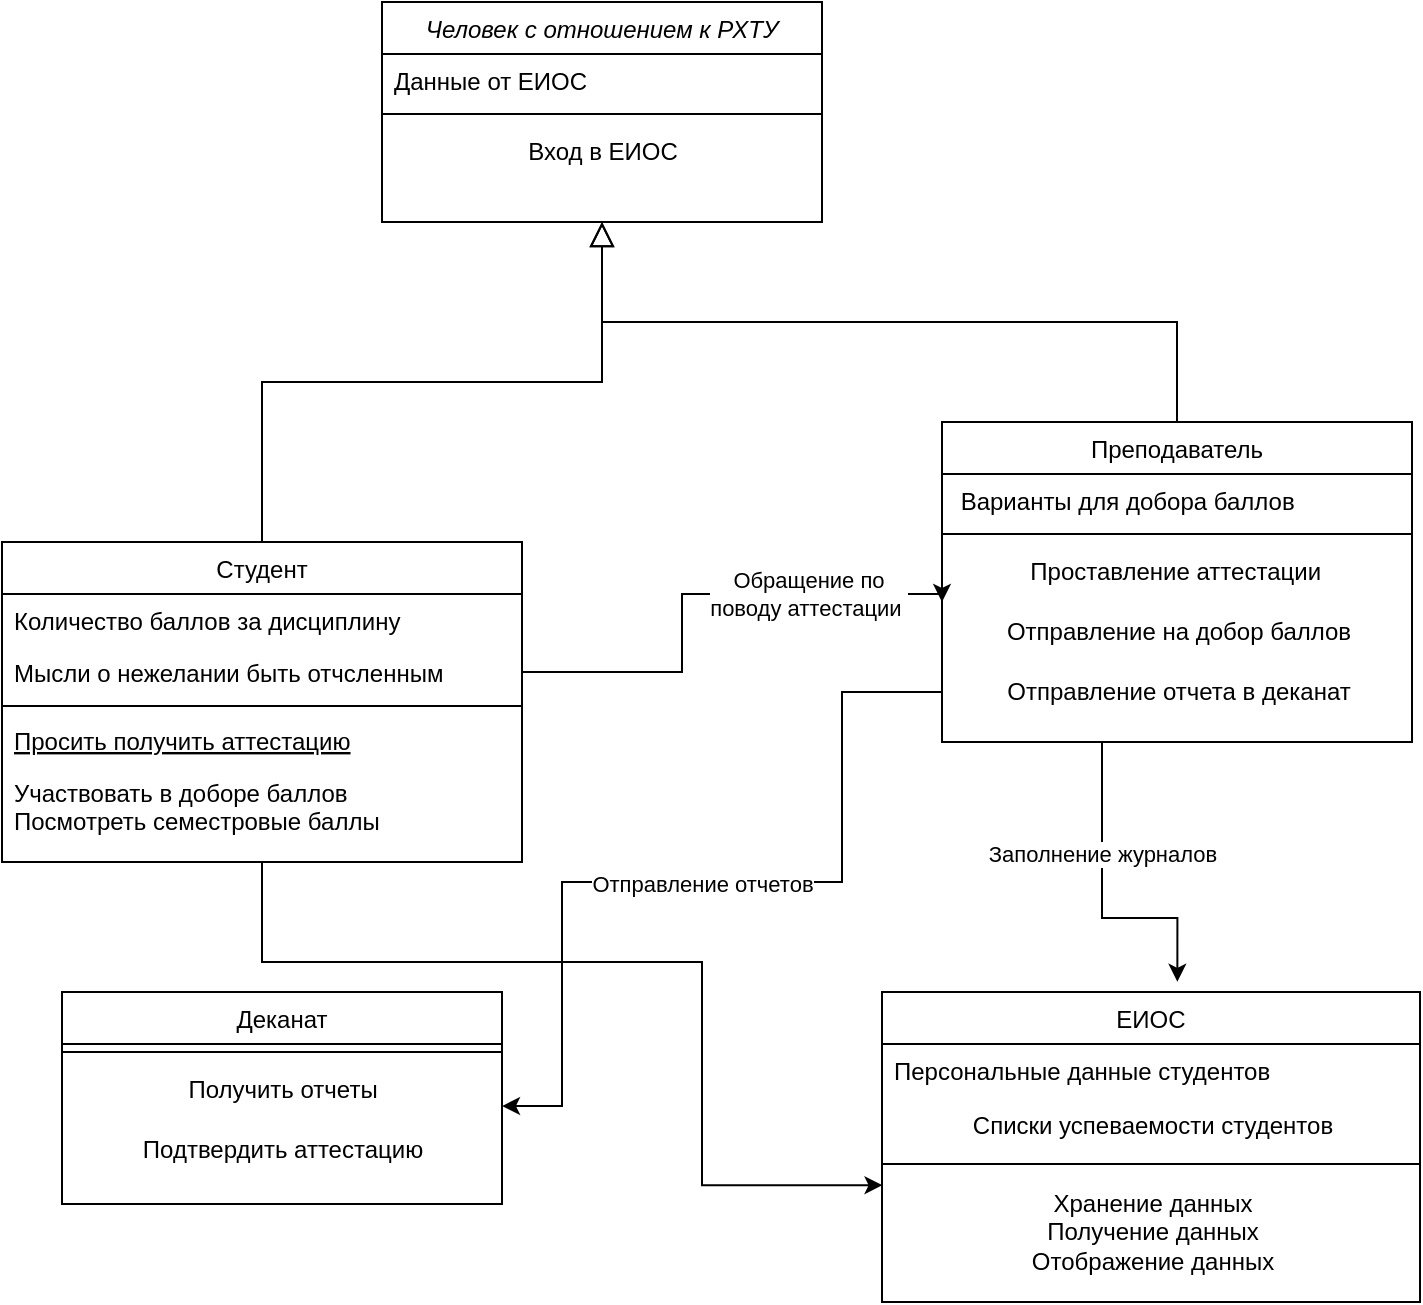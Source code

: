 <mxfile version="20.3.0" type="device"><diagram id="C5RBs43oDa-KdzZeNtuy" name="Page-1"><mxGraphModel dx="1038" dy="641" grid="1" gridSize="10" guides="1" tooltips="1" connect="1" arrows="1" fold="1" page="1" pageScale="1" pageWidth="827" pageHeight="1169" math="0" shadow="0"><root><mxCell id="WIyWlLk6GJQsqaUBKTNV-0"/><mxCell id="WIyWlLk6GJQsqaUBKTNV-1" parent="WIyWlLk6GJQsqaUBKTNV-0"/><mxCell id="zkfFHV4jXpPFQw0GAbJ--0" value="Человек с отношением к РХТУ" style="swimlane;fontStyle=2;align=center;verticalAlign=top;childLayout=stackLayout;horizontal=1;startSize=26;horizontalStack=0;resizeParent=1;resizeLast=0;collapsible=1;marginBottom=0;rounded=0;shadow=0;strokeWidth=1;" parent="WIyWlLk6GJQsqaUBKTNV-1" vertex="1"><mxGeometry x="210" y="90" width="220" height="110" as="geometry"><mxRectangle x="230" y="140" width="160" height="26" as="alternateBounds"/></mxGeometry></mxCell><mxCell id="zkfFHV4jXpPFQw0GAbJ--1" value="Данные от ЕИОС" style="text;align=left;verticalAlign=top;spacingLeft=4;spacingRight=4;overflow=hidden;rotatable=0;points=[[0,0.5],[1,0.5]];portConstraint=eastwest;" parent="zkfFHV4jXpPFQw0GAbJ--0" vertex="1"><mxGeometry y="26" width="220" height="26" as="geometry"/></mxCell><mxCell id="zkfFHV4jXpPFQw0GAbJ--4" value="" style="line;html=1;strokeWidth=1;align=left;verticalAlign=middle;spacingTop=-1;spacingLeft=3;spacingRight=3;rotatable=0;labelPosition=right;points=[];portConstraint=eastwest;" parent="zkfFHV4jXpPFQw0GAbJ--0" vertex="1"><mxGeometry y="52" width="220" height="8" as="geometry"/></mxCell><mxCell id="1W8T0_ccJ2zgEUpdK5Ip-3" value="&lt;div style=&quot;text-align: left;&quot;&gt;Вход в ЕИОС&lt;/div&gt;" style="text;html=1;align=center;verticalAlign=middle;resizable=0;points=[];autosize=1;strokeColor=none;fillColor=none;" parent="zkfFHV4jXpPFQw0GAbJ--0" vertex="1"><mxGeometry y="60" width="220" height="30" as="geometry"/></mxCell><mxCell id="Ug6gJh584nXaEKZXTXtK-0" style="edgeStyle=orthogonalEdgeStyle;rounded=0;orthogonalLoop=1;jettySize=auto;html=1;entryX=0.001;entryY=0.11;entryDx=0;entryDy=0;entryPerimeter=0;" edge="1" parent="WIyWlLk6GJQsqaUBKTNV-1" source="zkfFHV4jXpPFQw0GAbJ--6" target="h7vUzvfcaWZXawj63--O-12"><mxGeometry relative="1" as="geometry"><Array as="points"><mxPoint x="150" y="570"/><mxPoint x="370" y="570"/><mxPoint x="370" y="682"/></Array></mxGeometry></mxCell><mxCell id="zkfFHV4jXpPFQw0GAbJ--6" value="Студент" style="swimlane;fontStyle=0;align=center;verticalAlign=top;childLayout=stackLayout;horizontal=1;startSize=26;horizontalStack=0;resizeParent=1;resizeLast=0;collapsible=1;marginBottom=0;rounded=0;shadow=0;strokeWidth=1;" parent="WIyWlLk6GJQsqaUBKTNV-1" vertex="1"><mxGeometry x="20" y="360" width="260" height="160" as="geometry"><mxRectangle x="130" y="380" width="160" height="26" as="alternateBounds"/></mxGeometry></mxCell><mxCell id="zkfFHV4jXpPFQw0GAbJ--7" value="Количество баллов за дисциплину" style="text;align=left;verticalAlign=top;spacingLeft=4;spacingRight=4;overflow=hidden;rotatable=0;points=[[0,0.5],[1,0.5]];portConstraint=eastwest;" parent="zkfFHV4jXpPFQw0GAbJ--6" vertex="1"><mxGeometry y="26" width="260" height="26" as="geometry"/></mxCell><mxCell id="zkfFHV4jXpPFQw0GAbJ--8" value="Мысли о нежелании быть отчсленным" style="text;align=left;verticalAlign=top;spacingLeft=4;spacingRight=4;overflow=hidden;rotatable=0;points=[[0,0.5],[1,0.5]];portConstraint=eastwest;rounded=0;shadow=0;html=0;" parent="zkfFHV4jXpPFQw0GAbJ--6" vertex="1"><mxGeometry y="52" width="260" height="26" as="geometry"/></mxCell><mxCell id="zkfFHV4jXpPFQw0GAbJ--9" value="" style="line;html=1;strokeWidth=1;align=left;verticalAlign=middle;spacingTop=-1;spacingLeft=3;spacingRight=3;rotatable=0;labelPosition=right;points=[];portConstraint=eastwest;" parent="zkfFHV4jXpPFQw0GAbJ--6" vertex="1"><mxGeometry y="78" width="260" height="8" as="geometry"/></mxCell><mxCell id="zkfFHV4jXpPFQw0GAbJ--10" value="Просить получить аттестацию" style="text;align=left;verticalAlign=top;spacingLeft=4;spacingRight=4;overflow=hidden;rotatable=0;points=[[0,0.5],[1,0.5]];portConstraint=eastwest;fontStyle=4" parent="zkfFHV4jXpPFQw0GAbJ--6" vertex="1"><mxGeometry y="86" width="260" height="26" as="geometry"/></mxCell><mxCell id="zkfFHV4jXpPFQw0GAbJ--11" value="Участвовать в доборе баллов&#10;Посмотреть семестровые баллы" style="text;align=left;verticalAlign=top;spacingLeft=4;spacingRight=4;overflow=hidden;rotatable=0;points=[[0,0.5],[1,0.5]];portConstraint=eastwest;" parent="zkfFHV4jXpPFQw0GAbJ--6" vertex="1"><mxGeometry y="112" width="260" height="38" as="geometry"/></mxCell><mxCell id="zkfFHV4jXpPFQw0GAbJ--12" value="" style="endArrow=block;endSize=10;endFill=0;shadow=0;strokeWidth=1;rounded=0;edgeStyle=elbowEdgeStyle;elbow=vertical;" parent="WIyWlLk6GJQsqaUBKTNV-1" source="zkfFHV4jXpPFQw0GAbJ--6" target="zkfFHV4jXpPFQw0GAbJ--0" edge="1"><mxGeometry width="160" relative="1" as="geometry"><mxPoint x="200" y="203" as="sourcePoint"/><mxPoint x="200" y="203" as="targetPoint"/></mxGeometry></mxCell><mxCell id="h7vUzvfcaWZXawj63--O-29" style="edgeStyle=orthogonalEdgeStyle;rounded=0;orthogonalLoop=1;jettySize=auto;html=1;entryX=0.549;entryY=-0.033;entryDx=0;entryDy=0;entryPerimeter=0;" parent="WIyWlLk6GJQsqaUBKTNV-1" source="zkfFHV4jXpPFQw0GAbJ--13" target="h7vUzvfcaWZXawj63--O-8" edge="1"><mxGeometry relative="1" as="geometry"><Array as="points"><mxPoint x="570" y="435"/><mxPoint x="570" y="548"/><mxPoint x="607" y="548"/></Array></mxGeometry></mxCell><mxCell id="h7vUzvfcaWZXawj63--O-30" value="Заполнение журналов" style="edgeLabel;html=1;align=center;verticalAlign=middle;resizable=0;points=[];" parent="h7vUzvfcaWZXawj63--O-29" vertex="1" connectable="0"><mxGeometry x="0.019" y="-4" relative="1" as="geometry"><mxPoint x="4" y="-25" as="offset"/></mxGeometry></mxCell><mxCell id="zkfFHV4jXpPFQw0GAbJ--13" value="Преподаватель" style="swimlane;fontStyle=0;align=center;verticalAlign=top;childLayout=stackLayout;horizontal=1;startSize=26;horizontalStack=0;resizeParent=1;resizeLast=0;collapsible=1;marginBottom=0;rounded=0;shadow=0;strokeWidth=1;" parent="WIyWlLk6GJQsqaUBKTNV-1" vertex="1"><mxGeometry x="490" y="300" width="235" height="160" as="geometry"><mxRectangle x="340" y="380" width="170" height="26" as="alternateBounds"/></mxGeometry></mxCell><mxCell id="zkfFHV4jXpPFQw0GAbJ--14" value=" Варианты для добора баллов" style="text;align=left;verticalAlign=top;spacingLeft=4;spacingRight=4;overflow=hidden;rotatable=0;points=[[0,0.5],[1,0.5]];portConstraint=eastwest;" parent="zkfFHV4jXpPFQw0GAbJ--13" vertex="1"><mxGeometry y="26" width="235" height="26" as="geometry"/></mxCell><mxCell id="zkfFHV4jXpPFQw0GAbJ--15" value="" style="line;html=1;strokeWidth=1;align=left;verticalAlign=middle;spacingTop=-1;spacingLeft=3;spacingRight=3;rotatable=0;labelPosition=right;points=[];portConstraint=eastwest;" parent="zkfFHV4jXpPFQw0GAbJ--13" vertex="1"><mxGeometry y="52" width="235" height="8" as="geometry"/></mxCell><mxCell id="h7vUzvfcaWZXawj63--O-1" value="Проставление аттестации&amp;nbsp;&lt;br&gt;" style="text;html=1;align=center;verticalAlign=middle;resizable=0;points=[];autosize=1;strokeColor=none;fillColor=none;" parent="zkfFHV4jXpPFQw0GAbJ--13" vertex="1"><mxGeometry y="60" width="235" height="30" as="geometry"/></mxCell><mxCell id="h7vUzvfcaWZXawj63--O-2" value="Отправление на добор баллов" style="text;html=1;align=center;verticalAlign=middle;resizable=0;points=[];autosize=1;strokeColor=none;fillColor=none;" parent="zkfFHV4jXpPFQw0GAbJ--13" vertex="1"><mxGeometry y="90" width="235" height="30" as="geometry"/></mxCell><mxCell id="h7vUzvfcaWZXawj63--O-3" value="Отправление отчета в деканат" style="text;html=1;align=center;verticalAlign=middle;resizable=0;points=[];autosize=1;strokeColor=none;fillColor=none;" parent="zkfFHV4jXpPFQw0GAbJ--13" vertex="1"><mxGeometry y="120" width="235" height="30" as="geometry"/></mxCell><mxCell id="zkfFHV4jXpPFQw0GAbJ--16" value="" style="endArrow=block;endSize=10;endFill=0;shadow=0;strokeWidth=1;rounded=0;edgeStyle=elbowEdgeStyle;elbow=vertical;" parent="WIyWlLk6GJQsqaUBKTNV-1" source="zkfFHV4jXpPFQw0GAbJ--13" target="zkfFHV4jXpPFQw0GAbJ--0" edge="1"><mxGeometry width="160" relative="1" as="geometry"><mxPoint x="210" y="373" as="sourcePoint"/><mxPoint x="310" y="271" as="targetPoint"/></mxGeometry></mxCell><mxCell id="h7vUzvfcaWZXawj63--O-8" value="ЕИОС" style="swimlane;fontStyle=0;align=center;verticalAlign=top;childLayout=stackLayout;horizontal=1;startSize=26;horizontalStack=0;resizeParent=1;resizeLast=0;collapsible=1;marginBottom=0;rounded=0;shadow=0;strokeWidth=1;" parent="WIyWlLk6GJQsqaUBKTNV-1" vertex="1"><mxGeometry x="460" y="585" width="269" height="155" as="geometry"><mxRectangle x="340" y="380" width="170" height="26" as="alternateBounds"/></mxGeometry></mxCell><mxCell id="h7vUzvfcaWZXawj63--O-9" value="Персональные данные студентов" style="text;align=left;verticalAlign=top;spacingLeft=4;spacingRight=4;overflow=hidden;rotatable=0;points=[[0,0.5],[1,0.5]];portConstraint=eastwest;" parent="h7vUzvfcaWZXawj63--O-8" vertex="1"><mxGeometry y="26" width="269" height="26" as="geometry"/></mxCell><mxCell id="h7vUzvfcaWZXawj63--O-14" value="Списки успеваемости студентов" style="text;html=1;align=center;verticalAlign=middle;resizable=0;points=[];autosize=1;strokeColor=none;fillColor=none;" parent="h7vUzvfcaWZXawj63--O-8" vertex="1"><mxGeometry y="52" width="269" height="30" as="geometry"/></mxCell><mxCell id="h7vUzvfcaWZXawj63--O-10" value="" style="line;html=1;strokeWidth=1;align=left;verticalAlign=middle;spacingTop=-1;spacingLeft=3;spacingRight=3;rotatable=0;labelPosition=right;points=[];portConstraint=eastwest;" parent="h7vUzvfcaWZXawj63--O-8" vertex="1"><mxGeometry y="82" width="269" height="8" as="geometry"/></mxCell><mxCell id="h7vUzvfcaWZXawj63--O-12" value="Хранение данных&lt;br&gt;Получение данных&lt;br&gt;Отображение данных" style="text;html=1;align=center;verticalAlign=middle;resizable=0;points=[];autosize=1;strokeColor=none;fillColor=none;" parent="h7vUzvfcaWZXawj63--O-8" vertex="1"><mxGeometry y="90" width="269" height="60" as="geometry"/></mxCell><mxCell id="h7vUzvfcaWZXawj63--O-20" value="Деканат" style="swimlane;fontStyle=0;align=center;verticalAlign=top;childLayout=stackLayout;horizontal=1;startSize=26;horizontalStack=0;resizeParent=1;resizeLast=0;collapsible=1;marginBottom=0;rounded=0;shadow=0;strokeWidth=1;" parent="WIyWlLk6GJQsqaUBKTNV-1" vertex="1"><mxGeometry x="50" y="585" width="220" height="106" as="geometry"><mxRectangle x="340" y="380" width="170" height="26" as="alternateBounds"/></mxGeometry></mxCell><mxCell id="h7vUzvfcaWZXawj63--O-22" value="" style="line;html=1;strokeWidth=1;align=left;verticalAlign=middle;spacingTop=-1;spacingLeft=3;spacingRight=3;rotatable=0;labelPosition=right;points=[];portConstraint=eastwest;" parent="h7vUzvfcaWZXawj63--O-20" vertex="1"><mxGeometry y="26" width="220" height="8" as="geometry"/></mxCell><mxCell id="h7vUzvfcaWZXawj63--O-23" value="Получить отчеты" style="text;html=1;align=center;verticalAlign=middle;resizable=0;points=[];autosize=1;strokeColor=none;fillColor=none;" parent="h7vUzvfcaWZXawj63--O-20" vertex="1"><mxGeometry y="34" width="220" height="30" as="geometry"/></mxCell><mxCell id="h7vUzvfcaWZXawj63--O-24" value="Подтвердить аттестацию" style="text;html=1;align=center;verticalAlign=middle;resizable=0;points=[];autosize=1;strokeColor=none;fillColor=none;" parent="h7vUzvfcaWZXawj63--O-20" vertex="1"><mxGeometry y="64" width="220" height="30" as="geometry"/></mxCell><mxCell id="h7vUzvfcaWZXawj63--O-27" style="edgeStyle=orthogonalEdgeStyle;rounded=0;orthogonalLoop=1;jettySize=auto;html=1;entryX=1;entryY=0.767;entryDx=0;entryDy=0;entryPerimeter=0;" parent="WIyWlLk6GJQsqaUBKTNV-1" source="h7vUzvfcaWZXawj63--O-3" target="h7vUzvfcaWZXawj63--O-23" edge="1"><mxGeometry relative="1" as="geometry"><Array as="points"><mxPoint x="440" y="530"/><mxPoint x="300" y="530"/><mxPoint x="300" y="642"/></Array></mxGeometry></mxCell><mxCell id="h7vUzvfcaWZXawj63--O-28" value="Отправление отчетов" style="edgeLabel;html=1;align=center;verticalAlign=middle;resizable=0;points=[];" parent="h7vUzvfcaWZXawj63--O-27" vertex="1" connectable="0"><mxGeometry x="-0.152" y="1" relative="1" as="geometry"><mxPoint x="-34" as="offset"/></mxGeometry></mxCell><mxCell id="h7vUzvfcaWZXawj63--O-32" style="edgeStyle=orthogonalEdgeStyle;rounded=0;orthogonalLoop=1;jettySize=auto;html=1;" parent="WIyWlLk6GJQsqaUBKTNV-1" source="zkfFHV4jXpPFQw0GAbJ--8" edge="1"><mxGeometry relative="1" as="geometry"><Array as="points"><mxPoint x="360" y="425"/><mxPoint x="360" y="386"/></Array><mxPoint x="490" y="390" as="targetPoint"/></mxGeometry></mxCell><mxCell id="h7vUzvfcaWZXawj63--O-33" value="Обращение по&lt;br&gt;поводу аттестации&amp;nbsp;" style="edgeLabel;html=1;align=center;verticalAlign=middle;resizable=0;points=[];" parent="h7vUzvfcaWZXawj63--O-32" vertex="1" connectable="0"><mxGeometry x="0.39" relative="1" as="geometry"><mxPoint x="6" as="offset"/></mxGeometry></mxCell></root></mxGraphModel></diagram></mxfile>